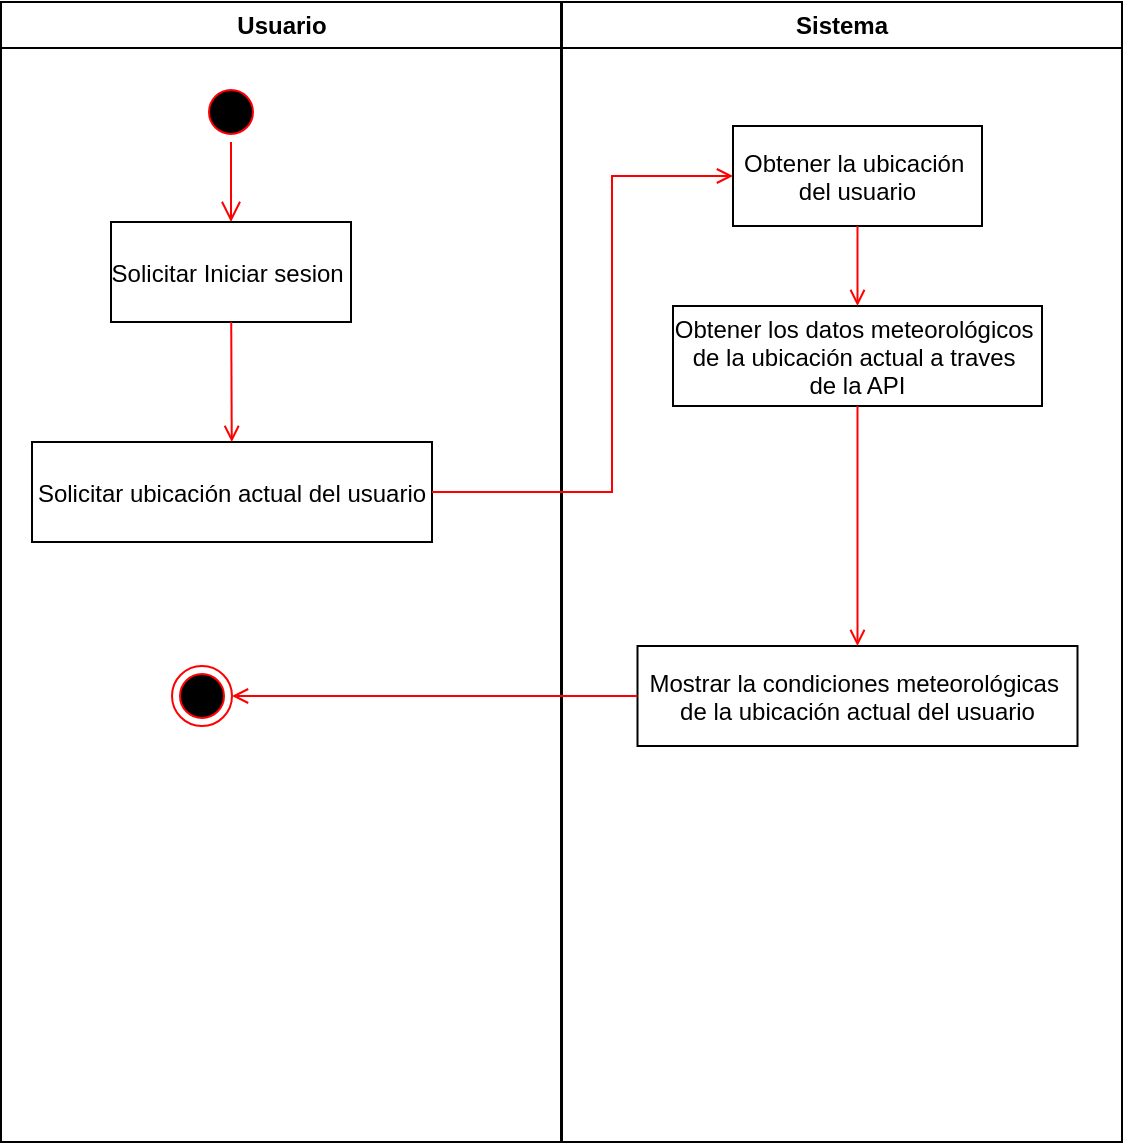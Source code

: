 <mxfile version="24.2.1" type="google">
  <diagram name="Page-1" id="e7e014a7-5840-1c2e-5031-d8a46d1fe8dd">
    <mxGraphModel grid="1" page="1" gridSize="10" guides="1" tooltips="1" connect="1" arrows="1" fold="1" pageScale="1" pageWidth="1169" pageHeight="826" background="none" math="0" shadow="0">
      <root>
        <mxCell id="0" />
        <mxCell id="1" parent="0" />
        <mxCell id="2" value="Usuario" style="swimlane;whiteSpace=wrap" vertex="1" parent="1">
          <mxGeometry x="164.5" y="128" width="280" height="570" as="geometry" />
        </mxCell>
        <mxCell id="5" value="" style="ellipse;shape=startState;fillColor=#000000;strokeColor=#ff0000;" vertex="1" parent="2">
          <mxGeometry x="100" y="40" width="30" height="30" as="geometry" />
        </mxCell>
        <mxCell id="6" value="" style="edgeStyle=elbowEdgeStyle;elbow=horizontal;verticalAlign=bottom;endArrow=open;endSize=8;strokeColor=#FF0000;endFill=1;rounded=0" edge="1" parent="2" source="5" target="7">
          <mxGeometry x="100" y="40" as="geometry">
            <mxPoint x="115" y="110" as="targetPoint" />
          </mxGeometry>
        </mxCell>
        <mxCell id="7" value="Solicitar Iniciar sesion " style="" vertex="1" parent="2">
          <mxGeometry x="55" y="110" width="120" height="50" as="geometry" />
        </mxCell>
        <mxCell id="8" value="Solicitar ubicación actual del usuario" style="" vertex="1" parent="2">
          <mxGeometry x="15.5" y="220" width="200" height="50" as="geometry" />
        </mxCell>
        <mxCell id="9" value="" style="endArrow=open;strokeColor=#FF0000;endFill=1;rounded=0" edge="1" parent="2" source="7" target="8">
          <mxGeometry relative="1" as="geometry" />
        </mxCell>
        <mxCell id="spkNJxZJM_mFfDjcMVZY-45" value="" style="ellipse;html=1;shape=endState;fillColor=#000000;strokeColor=#ff0000;" vertex="1" parent="2">
          <mxGeometry x="85.5" y="332" width="30" height="30" as="geometry" />
        </mxCell>
        <mxCell id="3" value="Sistema" style="swimlane;whiteSpace=wrap" vertex="1" parent="1">
          <mxGeometry x="445" y="128" width="280" height="570" as="geometry" />
        </mxCell>
        <mxCell id="10" value="Obtener la ubicación &#xa;del usuario" style="" vertex="1" parent="3">
          <mxGeometry x="85.5" y="62" width="124.5" height="50" as="geometry" />
        </mxCell>
        <mxCell id="spkNJxZJM_mFfDjcMVZY-42" value="Obtener los datos meteorológicos &#xa;de la ubicación actual a traves &#xa;de la API" style="" vertex="1" parent="3">
          <mxGeometry x="55.5" y="152" width="184.5" height="50" as="geometry" />
        </mxCell>
        <mxCell id="spkNJxZJM_mFfDjcMVZY-41" value="" style="endArrow=open;strokeColor=#FF0000;endFill=1;rounded=0;exitX=0.5;exitY=1;exitDx=0;exitDy=0;entryX=0.5;entryY=0;entryDx=0;entryDy=0;" edge="1" parent="3" source="10" target="spkNJxZJM_mFfDjcMVZY-42">
          <mxGeometry relative="1" as="geometry">
            <mxPoint x="-155" y="170" as="sourcePoint" />
            <mxPoint x="165" y="132" as="targetPoint" />
          </mxGeometry>
        </mxCell>
        <mxCell id="spkNJxZJM_mFfDjcMVZY-44" value="Mostrar la condiciones meteorológicas &#xa;de la ubicación actual del usuario" style="" vertex="1" parent="3">
          <mxGeometry x="37.75" y="322" width="220" height="50" as="geometry" />
        </mxCell>
        <mxCell id="spkNJxZJM_mFfDjcMVZY-43" value="" style="endArrow=open;strokeColor=#FF0000;endFill=1;rounded=0;exitX=0.5;exitY=1;exitDx=0;exitDy=0;entryX=0.5;entryY=0;entryDx=0;entryDy=0;" edge="1" parent="3" source="spkNJxZJM_mFfDjcMVZY-42" target="spkNJxZJM_mFfDjcMVZY-44">
          <mxGeometry relative="1" as="geometry">
            <mxPoint x="135" y="282" as="sourcePoint" />
            <mxPoint x="175" y="232" as="targetPoint" />
          </mxGeometry>
        </mxCell>
        <mxCell id="11" value="" style="endArrow=open;strokeColor=#FF0000;endFill=1;rounded=0;exitX=1;exitY=0.5;exitDx=0;exitDy=0;" edge="1" parent="1" source="8" target="10">
          <mxGeometry relative="1" as="geometry">
            <Array as="points">
              <mxPoint x="470" y="373" />
              <mxPoint x="470" y="215" />
            </Array>
          </mxGeometry>
        </mxCell>
        <mxCell id="spkNJxZJM_mFfDjcMVZY-46" value="" style="endArrow=open;strokeColor=#FF0000;endFill=1;rounded=0;exitX=0;exitY=0.5;exitDx=0;exitDy=0;entryX=1;entryY=0.5;entryDx=0;entryDy=0;" edge="1" parent="1" source="spkNJxZJM_mFfDjcMVZY-44" target="spkNJxZJM_mFfDjcMVZY-45">
          <mxGeometry relative="1" as="geometry">
            <mxPoint x="603" y="340" as="sourcePoint" />
            <mxPoint x="603" y="460" as="targetPoint" />
          </mxGeometry>
        </mxCell>
      </root>
    </mxGraphModel>
  </diagram>
</mxfile>
